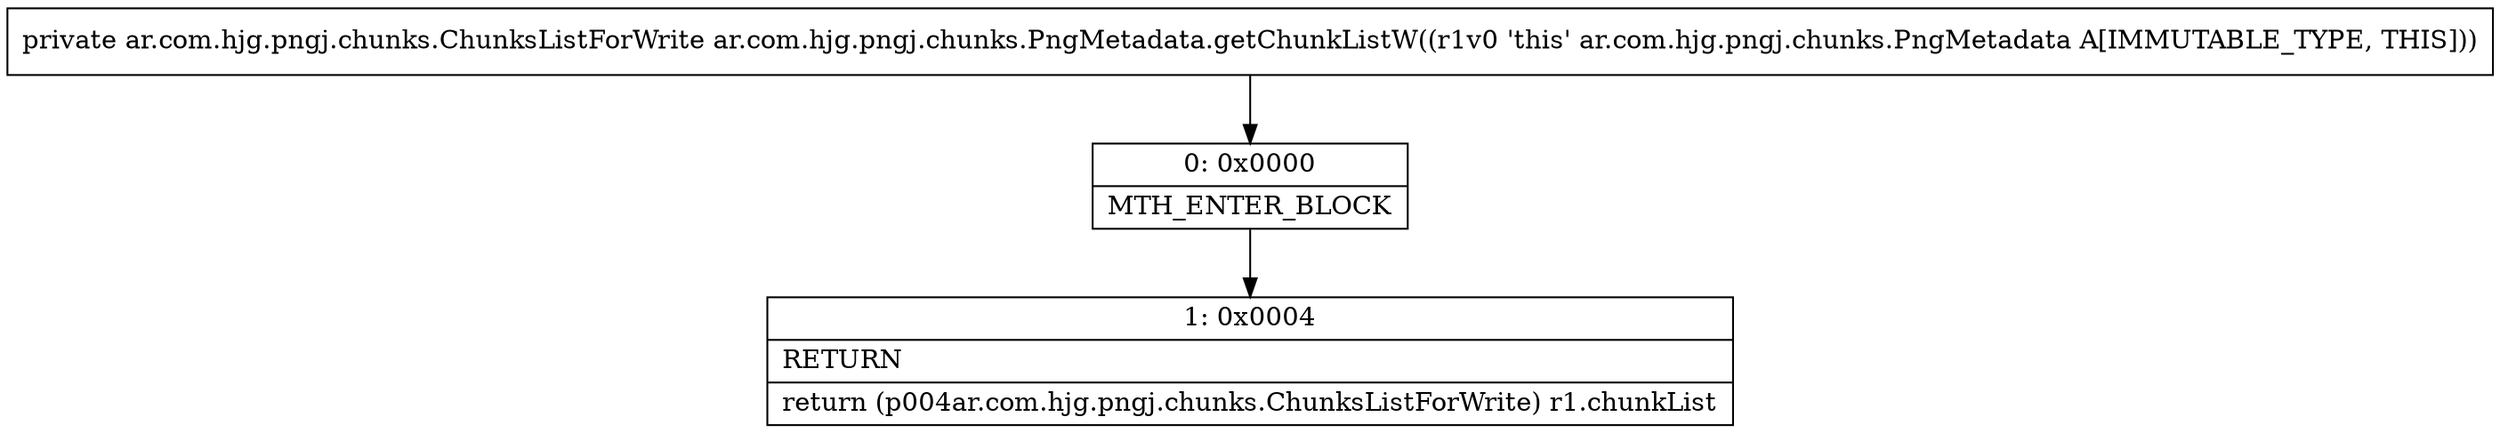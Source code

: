 digraph "CFG forar.com.hjg.pngj.chunks.PngMetadata.getChunkListW()Lar\/com\/hjg\/pngj\/chunks\/ChunksListForWrite;" {
Node_0 [shape=record,label="{0\:\ 0x0000|MTH_ENTER_BLOCK\l}"];
Node_1 [shape=record,label="{1\:\ 0x0004|RETURN\l|return (p004ar.com.hjg.pngj.chunks.ChunksListForWrite) r1.chunkList\l}"];
MethodNode[shape=record,label="{private ar.com.hjg.pngj.chunks.ChunksListForWrite ar.com.hjg.pngj.chunks.PngMetadata.getChunkListW((r1v0 'this' ar.com.hjg.pngj.chunks.PngMetadata A[IMMUTABLE_TYPE, THIS])) }"];
MethodNode -> Node_0;
Node_0 -> Node_1;
}

